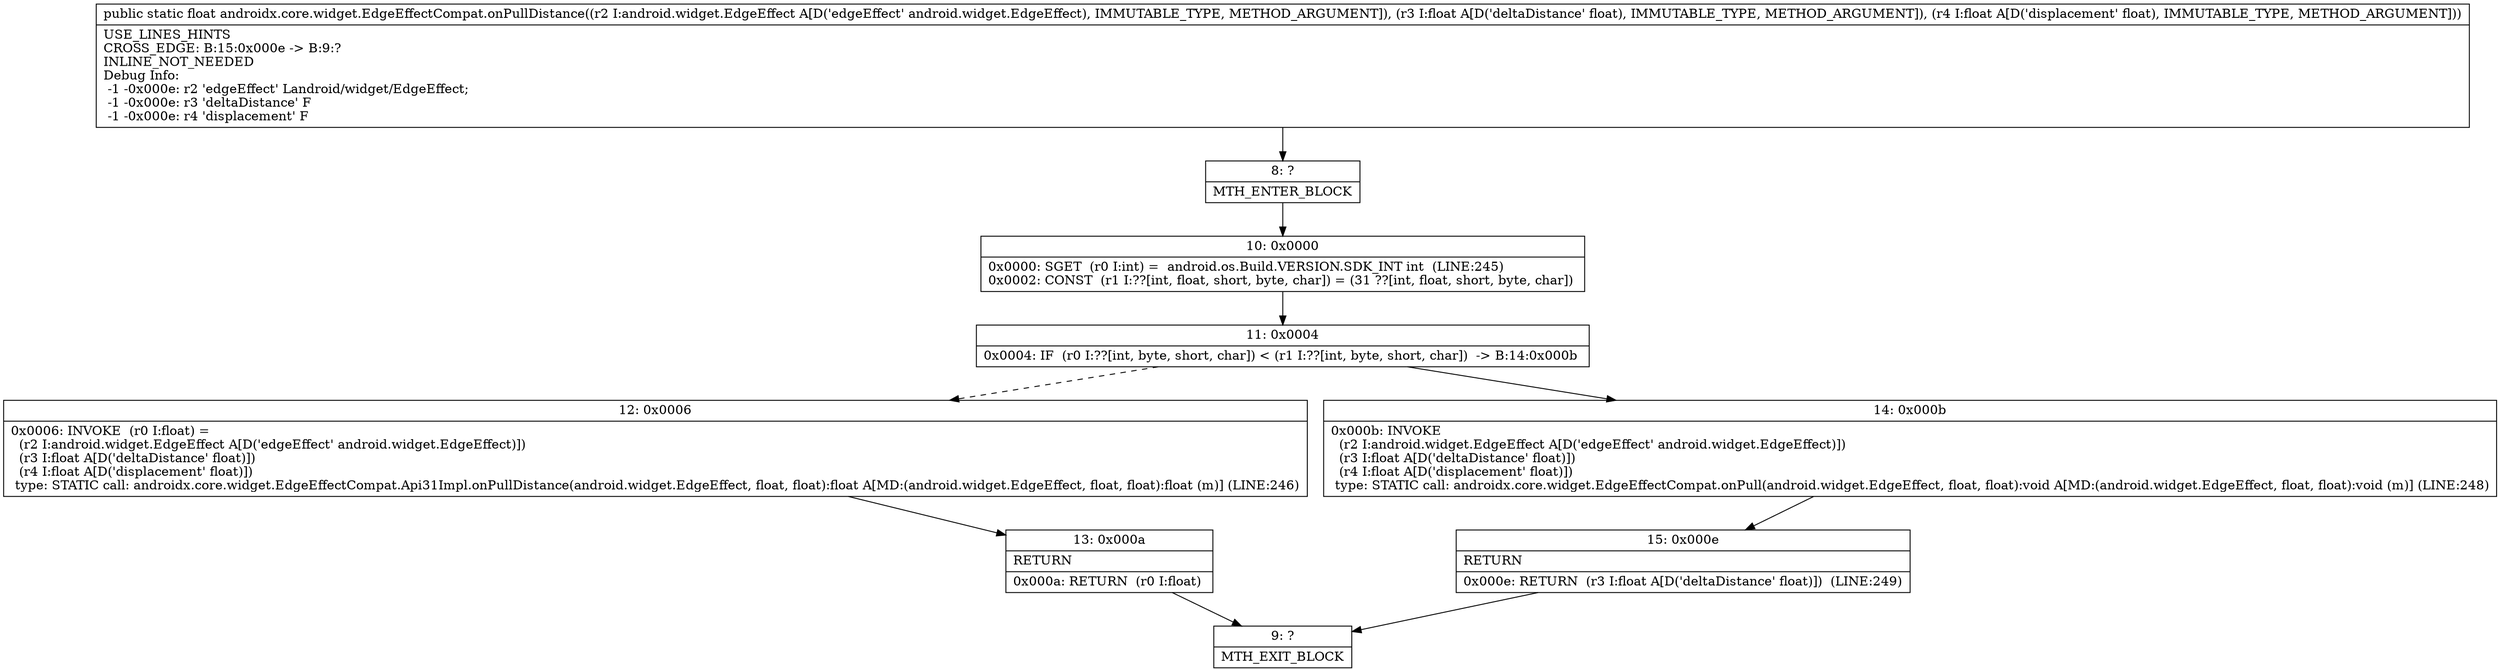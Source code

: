 digraph "CFG forandroidx.core.widget.EdgeEffectCompat.onPullDistance(Landroid\/widget\/EdgeEffect;FF)F" {
Node_8 [shape=record,label="{8\:\ ?|MTH_ENTER_BLOCK\l}"];
Node_10 [shape=record,label="{10\:\ 0x0000|0x0000: SGET  (r0 I:int) =  android.os.Build.VERSION.SDK_INT int  (LINE:245)\l0x0002: CONST  (r1 I:??[int, float, short, byte, char]) = (31 ??[int, float, short, byte, char]) \l}"];
Node_11 [shape=record,label="{11\:\ 0x0004|0x0004: IF  (r0 I:??[int, byte, short, char]) \< (r1 I:??[int, byte, short, char])  \-\> B:14:0x000b \l}"];
Node_12 [shape=record,label="{12\:\ 0x0006|0x0006: INVOKE  (r0 I:float) = \l  (r2 I:android.widget.EdgeEffect A[D('edgeEffect' android.widget.EdgeEffect)])\l  (r3 I:float A[D('deltaDistance' float)])\l  (r4 I:float A[D('displacement' float)])\l type: STATIC call: androidx.core.widget.EdgeEffectCompat.Api31Impl.onPullDistance(android.widget.EdgeEffect, float, float):float A[MD:(android.widget.EdgeEffect, float, float):float (m)] (LINE:246)\l}"];
Node_13 [shape=record,label="{13\:\ 0x000a|RETURN\l|0x000a: RETURN  (r0 I:float) \l}"];
Node_9 [shape=record,label="{9\:\ ?|MTH_EXIT_BLOCK\l}"];
Node_14 [shape=record,label="{14\:\ 0x000b|0x000b: INVOKE  \l  (r2 I:android.widget.EdgeEffect A[D('edgeEffect' android.widget.EdgeEffect)])\l  (r3 I:float A[D('deltaDistance' float)])\l  (r4 I:float A[D('displacement' float)])\l type: STATIC call: androidx.core.widget.EdgeEffectCompat.onPull(android.widget.EdgeEffect, float, float):void A[MD:(android.widget.EdgeEffect, float, float):void (m)] (LINE:248)\l}"];
Node_15 [shape=record,label="{15\:\ 0x000e|RETURN\l|0x000e: RETURN  (r3 I:float A[D('deltaDistance' float)])  (LINE:249)\l}"];
MethodNode[shape=record,label="{public static float androidx.core.widget.EdgeEffectCompat.onPullDistance((r2 I:android.widget.EdgeEffect A[D('edgeEffect' android.widget.EdgeEffect), IMMUTABLE_TYPE, METHOD_ARGUMENT]), (r3 I:float A[D('deltaDistance' float), IMMUTABLE_TYPE, METHOD_ARGUMENT]), (r4 I:float A[D('displacement' float), IMMUTABLE_TYPE, METHOD_ARGUMENT]))  | USE_LINES_HINTS\lCROSS_EDGE: B:15:0x000e \-\> B:9:?\lINLINE_NOT_NEEDED\lDebug Info:\l  \-1 \-0x000e: r2 'edgeEffect' Landroid\/widget\/EdgeEffect;\l  \-1 \-0x000e: r3 'deltaDistance' F\l  \-1 \-0x000e: r4 'displacement' F\l}"];
MethodNode -> Node_8;Node_8 -> Node_10;
Node_10 -> Node_11;
Node_11 -> Node_12[style=dashed];
Node_11 -> Node_14;
Node_12 -> Node_13;
Node_13 -> Node_9;
Node_14 -> Node_15;
Node_15 -> Node_9;
}

